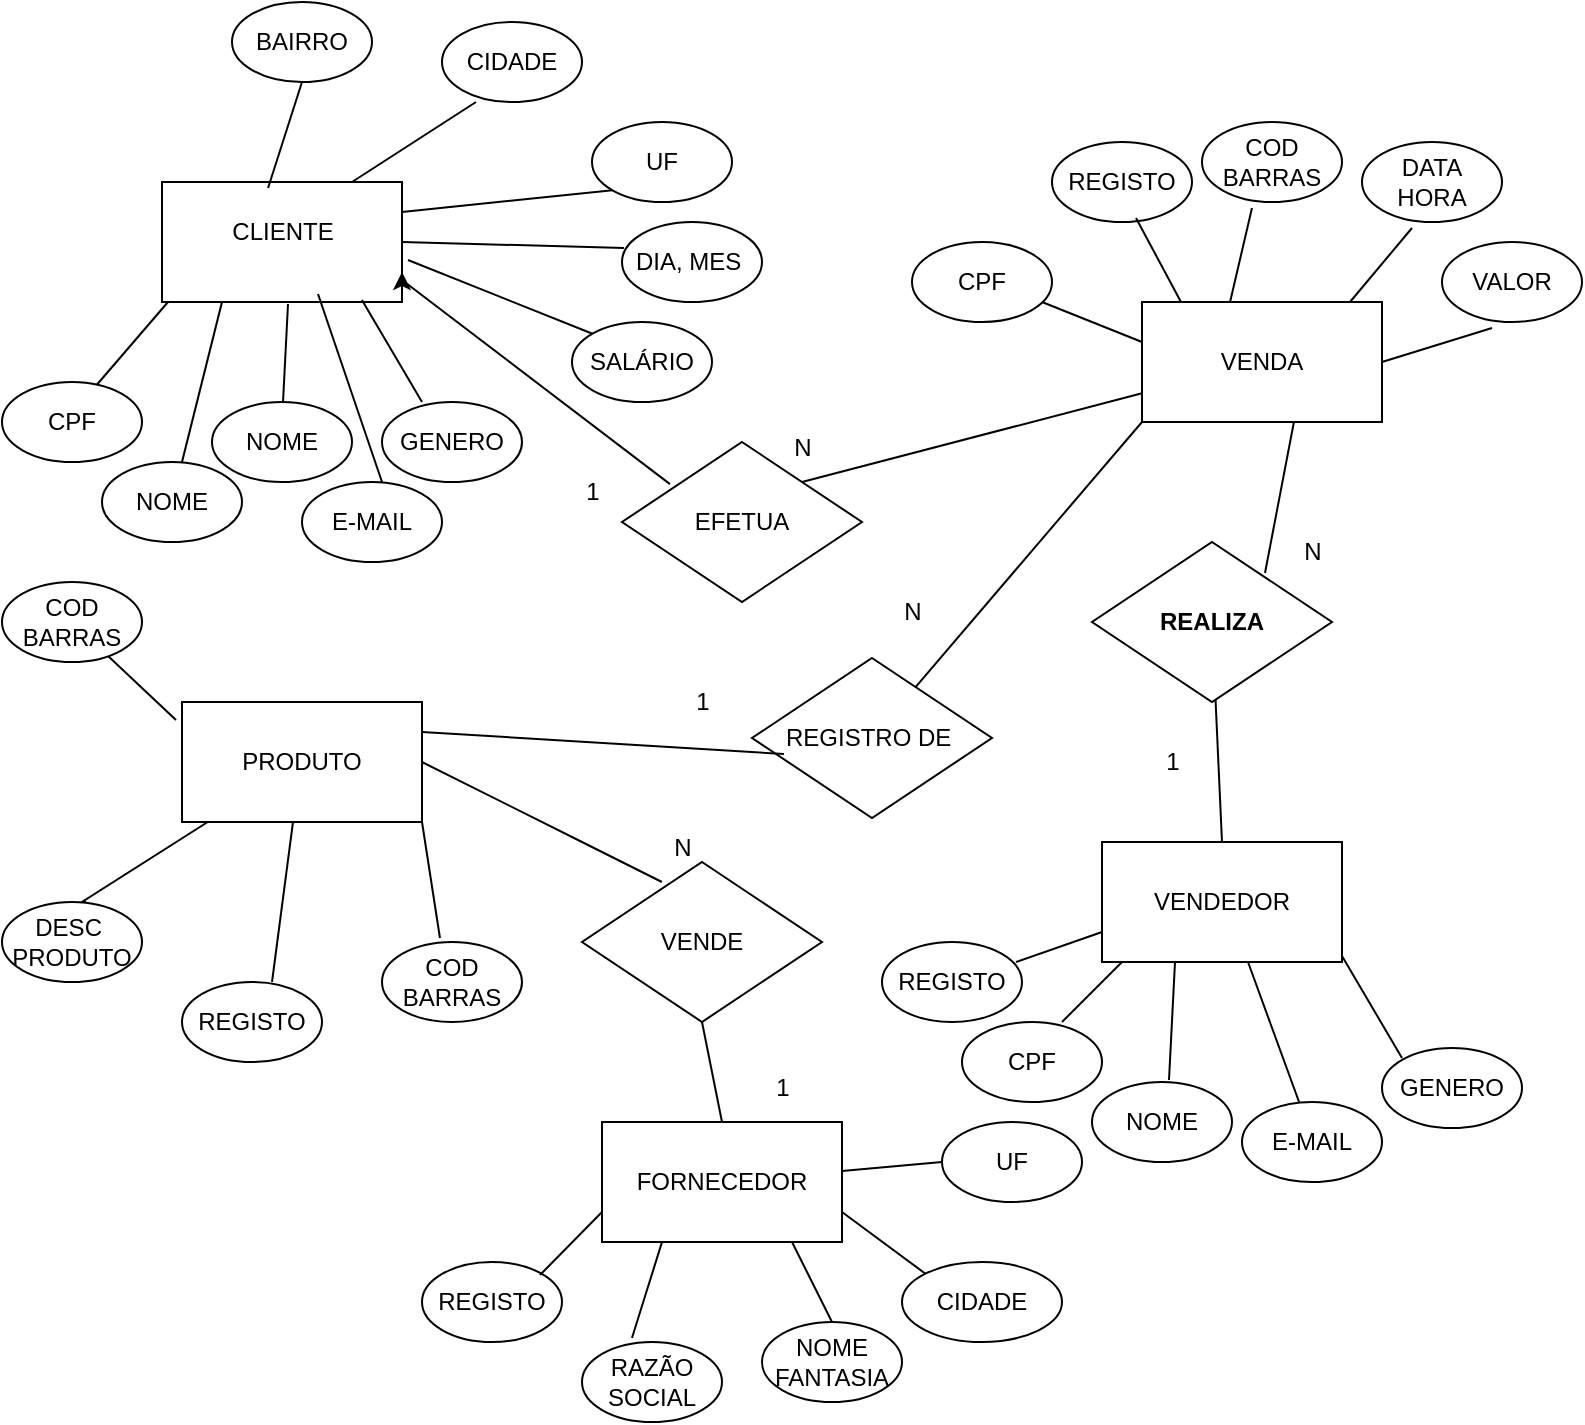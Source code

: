 <mxfile version="26.2.9">
  <diagram name="Página-1" id="Or7OsUSpsI3kQpraoIsM">
    <mxGraphModel dx="782" dy="508" grid="1" gridSize="10" guides="1" tooltips="1" connect="1" arrows="1" fold="1" page="1" pageScale="1" pageWidth="827" pageHeight="1169" math="0" shadow="0">
      <root>
        <mxCell id="0" />
        <mxCell id="1" parent="0" />
        <mxCell id="Zmecsm2M4eyjPaAXFzBf-1" value="" style="rounded=0;whiteSpace=wrap;html=1;" vertex="1" parent="1">
          <mxGeometry x="100" y="90" width="120" height="60" as="geometry" />
        </mxCell>
        <mxCell id="Zmecsm2M4eyjPaAXFzBf-2" value="CLIENTE" style="text;html=1;align=center;verticalAlign=middle;resizable=0;points=[];autosize=1;strokeColor=none;fillColor=none;" vertex="1" parent="1">
          <mxGeometry x="125" y="100" width="70" height="30" as="geometry" />
        </mxCell>
        <mxCell id="Zmecsm2M4eyjPaAXFzBf-6" value="" style="endArrow=none;html=1;rounded=0;entryX=0.442;entryY=1.033;entryDx=0;entryDy=0;entryPerimeter=0;" edge="1" parent="1">
          <mxGeometry width="50" height="50" relative="1" as="geometry">
            <mxPoint x="60" y="200" as="sourcePoint" />
            <mxPoint x="103" y="150" as="targetPoint" />
          </mxGeometry>
        </mxCell>
        <mxCell id="Zmecsm2M4eyjPaAXFzBf-8" value="" style="endArrow=none;html=1;rounded=0;entryX=0.442;entryY=1.033;entryDx=0;entryDy=0;entryPerimeter=0;" edge="1" parent="1">
          <mxGeometry width="50" height="50" relative="1" as="geometry">
            <mxPoint x="110" y="230" as="sourcePoint" />
            <mxPoint x="130" y="150" as="targetPoint" />
          </mxGeometry>
        </mxCell>
        <mxCell id="Zmecsm2M4eyjPaAXFzBf-11" value="SALÁRIO" style="ellipse;whiteSpace=wrap;html=1;" vertex="1" parent="1">
          <mxGeometry x="305" y="160" width="70" height="40" as="geometry" />
        </mxCell>
        <mxCell id="Zmecsm2M4eyjPaAXFzBf-12" value="" style="endArrow=none;html=1;rounded=0;entryX=0.833;entryY=0.983;entryDx=0;entryDy=0;entryPerimeter=0;" edge="1" parent="1" target="Zmecsm2M4eyjPaAXFzBf-1">
          <mxGeometry width="50" height="50" relative="1" as="geometry">
            <mxPoint x="230" y="200" as="sourcePoint" />
            <mxPoint x="323" y="162" as="targetPoint" />
          </mxGeometry>
        </mxCell>
        <mxCell id="Zmecsm2M4eyjPaAXFzBf-15" value="" style="endArrow=none;html=1;rounded=0;entryX=1.025;entryY=0.65;entryDx=0;entryDy=0;exitX=0;exitY=0;exitDx=0;exitDy=0;entryPerimeter=0;" edge="1" parent="1" source="Zmecsm2M4eyjPaAXFzBf-11" target="Zmecsm2M4eyjPaAXFzBf-1">
          <mxGeometry width="50" height="50" relative="1" as="geometry">
            <mxPoint x="260" y="200" as="sourcePoint" />
            <mxPoint x="220" y="160" as="targetPoint" />
            <Array as="points" />
          </mxGeometry>
        </mxCell>
        <mxCell id="Zmecsm2M4eyjPaAXFzBf-16" value="" style="endArrow=none;html=1;rounded=0;entryX=0.442;entryY=1.033;entryDx=0;entryDy=0;entryPerimeter=0;" edge="1" parent="1">
          <mxGeometry width="50" height="50" relative="1" as="geometry">
            <mxPoint x="160" y="210" as="sourcePoint" />
            <mxPoint x="163" y="151" as="targetPoint" />
          </mxGeometry>
        </mxCell>
        <mxCell id="Zmecsm2M4eyjPaAXFzBf-17" value="" style="endArrow=none;html=1;rounded=0;entryX=0.65;entryY=0.933;entryDx=0;entryDy=0;entryPerimeter=0;" edge="1" parent="1" target="Zmecsm2M4eyjPaAXFzBf-1">
          <mxGeometry width="50" height="50" relative="1" as="geometry">
            <mxPoint x="210" y="240" as="sourcePoint" />
            <mxPoint x="233" y="150" as="targetPoint" />
          </mxGeometry>
        </mxCell>
        <mxCell id="Zmecsm2M4eyjPaAXFzBf-18" value="CPF" style="ellipse;whiteSpace=wrap;html=1;" vertex="1" parent="1">
          <mxGeometry x="20" y="190" width="70" height="40" as="geometry" />
        </mxCell>
        <mxCell id="Zmecsm2M4eyjPaAXFzBf-19" value="NOME" style="ellipse;whiteSpace=wrap;html=1;" vertex="1" parent="1">
          <mxGeometry x="70" y="230" width="70" height="40" as="geometry" />
        </mxCell>
        <mxCell id="Zmecsm2M4eyjPaAXFzBf-20" value="NOME" style="ellipse;whiteSpace=wrap;html=1;" vertex="1" parent="1">
          <mxGeometry x="125" y="200" width="70" height="40" as="geometry" />
        </mxCell>
        <mxCell id="Zmecsm2M4eyjPaAXFzBf-21" value="E-MAIL" style="ellipse;whiteSpace=wrap;html=1;" vertex="1" parent="1">
          <mxGeometry x="170" y="240" width="70" height="40" as="geometry" />
        </mxCell>
        <mxCell id="Zmecsm2M4eyjPaAXFzBf-22" value="GENERO" style="ellipse;whiteSpace=wrap;html=1;" vertex="1" parent="1">
          <mxGeometry x="210" y="200" width="70" height="40" as="geometry" />
        </mxCell>
        <mxCell id="Zmecsm2M4eyjPaAXFzBf-24" value="DIA, MES&amp;nbsp;" style="ellipse;whiteSpace=wrap;html=1;" vertex="1" parent="1">
          <mxGeometry x="330" y="110" width="70" height="40" as="geometry" />
        </mxCell>
        <mxCell id="Zmecsm2M4eyjPaAXFzBf-25" value="UF" style="ellipse;whiteSpace=wrap;html=1;" vertex="1" parent="1">
          <mxGeometry x="315" y="60" width="70" height="40" as="geometry" />
        </mxCell>
        <mxCell id="Zmecsm2M4eyjPaAXFzBf-26" value="BAIRRO" style="ellipse;whiteSpace=wrap;html=1;" vertex="1" parent="1">
          <mxGeometry x="135" width="70" height="40" as="geometry" />
        </mxCell>
        <mxCell id="Zmecsm2M4eyjPaAXFzBf-27" value="CIDADE" style="ellipse;whiteSpace=wrap;html=1;" vertex="1" parent="1">
          <mxGeometry x="240" y="10" width="70" height="40" as="geometry" />
        </mxCell>
        <mxCell id="Zmecsm2M4eyjPaAXFzBf-28" value="" style="endArrow=none;html=1;rounded=0;entryX=1;entryY=0.5;entryDx=0;entryDy=0;exitX=0.014;exitY=0.325;exitDx=0;exitDy=0;exitPerimeter=0;" edge="1" parent="1" source="Zmecsm2M4eyjPaAXFzBf-24" target="Zmecsm2M4eyjPaAXFzBf-1">
          <mxGeometry width="50" height="50" relative="1" as="geometry">
            <mxPoint x="240" y="210" as="sourcePoint" />
            <mxPoint x="210" y="159" as="targetPoint" />
            <Array as="points" />
          </mxGeometry>
        </mxCell>
        <mxCell id="Zmecsm2M4eyjPaAXFzBf-29" value="" style="endArrow=none;html=1;rounded=0;entryX=1;entryY=0.25;entryDx=0;entryDy=0;exitX=0;exitY=1;exitDx=0;exitDy=0;" edge="1" parent="1" source="Zmecsm2M4eyjPaAXFzBf-25" target="Zmecsm2M4eyjPaAXFzBf-1">
          <mxGeometry width="50" height="50" relative="1" as="geometry">
            <mxPoint x="331" y="153" as="sourcePoint" />
            <mxPoint x="230" y="130" as="targetPoint" />
            <Array as="points" />
          </mxGeometry>
        </mxCell>
        <mxCell id="Zmecsm2M4eyjPaAXFzBf-31" value="" style="endArrow=none;html=1;rounded=0;entryX=0.567;entryY=0;entryDx=0;entryDy=0;entryPerimeter=0;" edge="1" parent="1">
          <mxGeometry width="50" height="50" relative="1" as="geometry">
            <mxPoint x="257" y="50" as="sourcePoint" />
            <mxPoint x="195" y="90" as="targetPoint" />
            <Array as="points">
              <mxPoint x="257" y="50" />
            </Array>
          </mxGeometry>
        </mxCell>
        <mxCell id="Zmecsm2M4eyjPaAXFzBf-33" value="VENDA" style="rounded=0;whiteSpace=wrap;html=1;" vertex="1" parent="1">
          <mxGeometry x="590" y="150" width="120" height="60" as="geometry" />
        </mxCell>
        <mxCell id="Zmecsm2M4eyjPaAXFzBf-34" value="PRODUTO" style="rounded=0;whiteSpace=wrap;html=1;" vertex="1" parent="1">
          <mxGeometry x="110" y="350" width="120" height="60" as="geometry" />
        </mxCell>
        <mxCell id="Zmecsm2M4eyjPaAXFzBf-35" value="FORNECEDOR" style="rounded=0;whiteSpace=wrap;html=1;" vertex="1" parent="1">
          <mxGeometry x="320" y="560" width="120" height="60" as="geometry" />
        </mxCell>
        <mxCell id="Zmecsm2M4eyjPaAXFzBf-38" value="" style="endArrow=none;html=1;rounded=0;entryX=-0.025;entryY=0.15;entryDx=0;entryDy=0;entryPerimeter=0;" edge="1" parent="1" source="Zmecsm2M4eyjPaAXFzBf-41" target="Zmecsm2M4eyjPaAXFzBf-34">
          <mxGeometry width="50" height="50" relative="1" as="geometry">
            <mxPoint x="60" y="470" as="sourcePoint" />
            <mxPoint x="80" y="390" as="targetPoint" />
          </mxGeometry>
        </mxCell>
        <mxCell id="Zmecsm2M4eyjPaAXFzBf-39" value="" style="endArrow=none;html=1;rounded=0;exitX=0.6;exitY=0;exitDx=0;exitDy=0;exitPerimeter=0;" edge="1" parent="1" source="Zmecsm2M4eyjPaAXFzBf-42" target="Zmecsm2M4eyjPaAXFzBf-34">
          <mxGeometry width="50" height="50" relative="1" as="geometry">
            <mxPoint x="137" y="490" as="sourcePoint" />
            <mxPoint x="140" y="431" as="targetPoint" />
            <Array as="points">
              <mxPoint x="60" y="450" />
            </Array>
          </mxGeometry>
        </mxCell>
        <mxCell id="Zmecsm2M4eyjPaAXFzBf-40" value="" style="endArrow=none;html=1;rounded=0;exitX=0.333;exitY=0.125;exitDx=0;exitDy=0;exitPerimeter=0;entryX=1;entryY=0.5;entryDx=0;entryDy=0;" edge="1" parent="1" source="Zmecsm2M4eyjPaAXFzBf-49" target="Zmecsm2M4eyjPaAXFzBf-34">
          <mxGeometry width="50" height="50" relative="1" as="geometry">
            <mxPoint x="360" y="420" as="sourcePoint" />
            <mxPoint x="120" y="410" as="targetPoint" />
            <Array as="points">
              <mxPoint x="310" y="420" />
            </Array>
          </mxGeometry>
        </mxCell>
        <mxCell id="Zmecsm2M4eyjPaAXFzBf-41" value="COD BARRAS" style="ellipse;whiteSpace=wrap;html=1;" vertex="1" parent="1">
          <mxGeometry x="20" y="290" width="70" height="40" as="geometry" />
        </mxCell>
        <mxCell id="Zmecsm2M4eyjPaAXFzBf-42" value="DESC&amp;nbsp;&lt;div&gt;PRODUTO&lt;/div&gt;" style="ellipse;whiteSpace=wrap;html=1;" vertex="1" parent="1">
          <mxGeometry x="20" y="450" width="70" height="40" as="geometry" />
        </mxCell>
        <mxCell id="Zmecsm2M4eyjPaAXFzBf-43" value="REGISTO" style="ellipse;whiteSpace=wrap;html=1;" vertex="1" parent="1">
          <mxGeometry x="110" y="490" width="70" height="40" as="geometry" />
        </mxCell>
        <mxCell id="Zmecsm2M4eyjPaAXFzBf-45" value="" style="endArrow=none;html=1;rounded=0;entryX=1;entryY=1;entryDx=0;entryDy=0;exitX=0.414;exitY=-0.05;exitDx=0;exitDy=0;exitPerimeter=0;" edge="1" parent="1" source="Zmecsm2M4eyjPaAXFzBf-46" target="Zmecsm2M4eyjPaAXFzBf-34">
          <mxGeometry width="50" height="50" relative="1" as="geometry">
            <mxPoint x="307" y="490" as="sourcePoint" />
            <mxPoint x="390" y="400" as="targetPoint" />
            <Array as="points">
              <mxPoint x="230" y="410" />
            </Array>
          </mxGeometry>
        </mxCell>
        <mxCell id="Zmecsm2M4eyjPaAXFzBf-46" value="COD BARRAS" style="ellipse;whiteSpace=wrap;html=1;" vertex="1" parent="1">
          <mxGeometry x="210" y="470" width="70" height="40" as="geometry" />
        </mxCell>
        <mxCell id="Zmecsm2M4eyjPaAXFzBf-49" value="VENDE" style="rhombus;whiteSpace=wrap;html=1;" vertex="1" parent="1">
          <mxGeometry x="310" y="430" width="120" height="80" as="geometry" />
        </mxCell>
        <mxCell id="Zmecsm2M4eyjPaAXFzBf-52" value="REGISTO" style="ellipse;whiteSpace=wrap;html=1;" vertex="1" parent="1">
          <mxGeometry x="230" y="630" width="70" height="40" as="geometry" />
        </mxCell>
        <mxCell id="Zmecsm2M4eyjPaAXFzBf-54" value="RAZÃO SOCIAL" style="ellipse;whiteSpace=wrap;html=1;" vertex="1" parent="1">
          <mxGeometry x="310" y="670" width="70" height="40" as="geometry" />
        </mxCell>
        <mxCell id="Zmecsm2M4eyjPaAXFzBf-59" style="edgeStyle=orthogonalEdgeStyle;rounded=0;orthogonalLoop=1;jettySize=auto;html=1;exitX=1;exitY=0.5;exitDx=0;exitDy=0;" edge="1" parent="1" source="Zmecsm2M4eyjPaAXFzBf-55">
          <mxGeometry relative="1" as="geometry">
            <mxPoint x="540" y="650" as="targetPoint" />
          </mxGeometry>
        </mxCell>
        <mxCell id="Zmecsm2M4eyjPaAXFzBf-55" value="CIDADE" style="ellipse;whiteSpace=wrap;html=1;" vertex="1" parent="1">
          <mxGeometry x="470" y="630" width="80" height="40" as="geometry" />
        </mxCell>
        <mxCell id="Zmecsm2M4eyjPaAXFzBf-56" value="UF" style="ellipse;whiteSpace=wrap;html=1;" vertex="1" parent="1">
          <mxGeometry x="490" y="560" width="70" height="40" as="geometry" />
        </mxCell>
        <mxCell id="Zmecsm2M4eyjPaAXFzBf-58" value="NOME FANTASIA" style="ellipse;whiteSpace=wrap;html=1;" vertex="1" parent="1">
          <mxGeometry x="400" y="660" width="70" height="40" as="geometry" />
        </mxCell>
        <mxCell id="Zmecsm2M4eyjPaAXFzBf-60" value="" style="endArrow=none;html=1;rounded=0;entryX=0;entryY=0.75;entryDx=0;entryDy=0;" edge="1" parent="1" target="Zmecsm2M4eyjPaAXFzBf-35">
          <mxGeometry width="50" height="50" relative="1" as="geometry">
            <mxPoint x="289" y="636.5" as="sourcePoint" />
            <mxPoint x="300" y="543.5" as="targetPoint" />
          </mxGeometry>
        </mxCell>
        <mxCell id="Zmecsm2M4eyjPaAXFzBf-61" value="" style="endArrow=none;html=1;rounded=0;entryX=0.25;entryY=1;entryDx=0;entryDy=0;exitX=0.357;exitY=-0.05;exitDx=0;exitDy=0;exitPerimeter=0;" edge="1" parent="1" source="Zmecsm2M4eyjPaAXFzBf-54" target="Zmecsm2M4eyjPaAXFzBf-35">
          <mxGeometry width="50" height="50" relative="1" as="geometry">
            <mxPoint x="299" y="646.5" as="sourcePoint" />
            <mxPoint x="330" y="615" as="targetPoint" />
          </mxGeometry>
        </mxCell>
        <mxCell id="Zmecsm2M4eyjPaAXFzBf-62" value="" style="endArrow=none;html=1;rounded=0;entryX=0.25;entryY=1;entryDx=0;entryDy=0;exitX=0.5;exitY=0;exitDx=0;exitDy=0;" edge="1" parent="1" source="Zmecsm2M4eyjPaAXFzBf-58">
          <mxGeometry width="50" height="50" relative="1" as="geometry">
            <mxPoint x="400" y="668" as="sourcePoint" />
            <mxPoint x="415" y="620" as="targetPoint" />
          </mxGeometry>
        </mxCell>
        <mxCell id="Zmecsm2M4eyjPaAXFzBf-64" value="" style="endArrow=none;html=1;rounded=0;" edge="1" parent="1" target="Zmecsm2M4eyjPaAXFzBf-35">
          <mxGeometry width="50" height="50" relative="1" as="geometry">
            <mxPoint x="490" y="580" as="sourcePoint" />
            <mxPoint x="425" y="630" as="targetPoint" />
            <Array as="points" />
          </mxGeometry>
        </mxCell>
        <mxCell id="Zmecsm2M4eyjPaAXFzBf-65" value="" style="endArrow=none;html=1;rounded=0;exitX=0;exitY=0;exitDx=0;exitDy=0;entryX=1;entryY=0.75;entryDx=0;entryDy=0;" edge="1" parent="1" source="Zmecsm2M4eyjPaAXFzBf-55" target="Zmecsm2M4eyjPaAXFzBf-35">
          <mxGeometry width="50" height="50" relative="1" as="geometry">
            <mxPoint x="500" y="590" as="sourcePoint" />
            <mxPoint x="450" y="595" as="targetPoint" />
            <Array as="points" />
          </mxGeometry>
        </mxCell>
        <mxCell id="Zmecsm2M4eyjPaAXFzBf-67" value="" style="endArrow=none;html=1;rounded=0;entryX=0.442;entryY=1.017;entryDx=0;entryDy=0;entryPerimeter=0;" edge="1" parent="1">
          <mxGeometry width="50" height="50" relative="1" as="geometry">
            <mxPoint x="155" y="490" as="sourcePoint" />
            <mxPoint x="165.5" y="410" as="targetPoint" />
          </mxGeometry>
        </mxCell>
        <mxCell id="Zmecsm2M4eyjPaAXFzBf-68" value="" style="endArrow=none;html=1;rounded=0;exitX=0.5;exitY=0;exitDx=0;exitDy=0;entryX=0.5;entryY=1;entryDx=0;entryDy=0;" edge="1" parent="1" source="Zmecsm2M4eyjPaAXFzBf-35" target="Zmecsm2M4eyjPaAXFzBf-49">
          <mxGeometry width="50" height="50" relative="1" as="geometry">
            <mxPoint x="360" y="450" as="sourcePoint" />
            <mxPoint x="240" y="390" as="targetPoint" />
            <Array as="points" />
          </mxGeometry>
        </mxCell>
        <mxCell id="Zmecsm2M4eyjPaAXFzBf-69" value="1" style="text;html=1;align=center;verticalAlign=middle;resizable=0;points=[];autosize=1;strokeColor=none;fillColor=none;" vertex="1" parent="1">
          <mxGeometry x="395" y="528" width="30" height="30" as="geometry" />
        </mxCell>
        <mxCell id="Zmecsm2M4eyjPaAXFzBf-70" value="N" style="text;html=1;align=center;verticalAlign=middle;resizable=0;points=[];autosize=1;strokeColor=none;fillColor=none;" vertex="1" parent="1">
          <mxGeometry x="345" y="408" width="30" height="30" as="geometry" />
        </mxCell>
        <mxCell id="Zmecsm2M4eyjPaAXFzBf-71" value="VENDEDOR" style="rounded=0;whiteSpace=wrap;html=1;" vertex="1" parent="1">
          <mxGeometry x="570" y="420" width="120" height="60" as="geometry" />
        </mxCell>
        <mxCell id="Zmecsm2M4eyjPaAXFzBf-72" value="REALIZA" style="rhombus;whiteSpace=wrap;html=1;fontStyle=1" vertex="1" parent="1">
          <mxGeometry x="565" y="270" width="120" height="80" as="geometry" />
        </mxCell>
        <mxCell id="Zmecsm2M4eyjPaAXFzBf-73" value="1" style="text;html=1;align=center;verticalAlign=middle;resizable=0;points=[];autosize=1;strokeColor=none;fillColor=none;" vertex="1" parent="1">
          <mxGeometry x="590" y="365" width="30" height="30" as="geometry" />
        </mxCell>
        <mxCell id="Zmecsm2M4eyjPaAXFzBf-74" value="N" style="text;html=1;align=center;verticalAlign=middle;resizable=0;points=[];autosize=1;strokeColor=none;fillColor=none;" vertex="1" parent="1">
          <mxGeometry x="660" y="260" width="30" height="30" as="geometry" />
        </mxCell>
        <mxCell id="Zmecsm2M4eyjPaAXFzBf-75" value="REGISTRO DE&amp;nbsp;" style="rhombus;whiteSpace=wrap;html=1;" vertex="1" parent="1">
          <mxGeometry x="395" y="328" width="120" height="80" as="geometry" />
        </mxCell>
        <mxCell id="Zmecsm2M4eyjPaAXFzBf-76" value="" style="endArrow=none;html=1;rounded=0;entryX=0.833;entryY=0.983;entryDx=0;entryDy=0;entryPerimeter=0;" edge="1" parent="1">
          <mxGeometry width="50" height="50" relative="1" as="geometry">
            <mxPoint x="720" y="528" as="sourcePoint" />
            <mxPoint x="690" y="477" as="targetPoint" />
          </mxGeometry>
        </mxCell>
        <mxCell id="Zmecsm2M4eyjPaAXFzBf-77" value="" style="endArrow=none;html=1;rounded=0;entryX=0.442;entryY=1.033;entryDx=0;entryDy=0;entryPerimeter=0;" edge="1" parent="1">
          <mxGeometry width="50" height="50" relative="1" as="geometry">
            <mxPoint x="603.5" y="539" as="sourcePoint" />
            <mxPoint x="606.5" y="480" as="targetPoint" />
          </mxGeometry>
        </mxCell>
        <mxCell id="Zmecsm2M4eyjPaAXFzBf-78" value="" style="endArrow=none;html=1;rounded=0;entryX=0.65;entryY=0.933;entryDx=0;entryDy=0;entryPerimeter=0;" edge="1" parent="1">
          <mxGeometry width="50" height="50" relative="1" as="geometry">
            <mxPoint x="670" y="554" as="sourcePoint" />
            <mxPoint x="643" y="480" as="targetPoint" />
          </mxGeometry>
        </mxCell>
        <mxCell id="Zmecsm2M4eyjPaAXFzBf-79" value="NOME" style="ellipse;whiteSpace=wrap;html=1;" vertex="1" parent="1">
          <mxGeometry x="565" y="540" width="70" height="40" as="geometry" />
        </mxCell>
        <mxCell id="Zmecsm2M4eyjPaAXFzBf-80" value="E-MAIL" style="ellipse;whiteSpace=wrap;html=1;" vertex="1" parent="1">
          <mxGeometry x="640" y="550" width="70" height="40" as="geometry" />
        </mxCell>
        <mxCell id="Zmecsm2M4eyjPaAXFzBf-81" value="GENERO" style="ellipse;whiteSpace=wrap;html=1;" vertex="1" parent="1">
          <mxGeometry x="710" y="523" width="70" height="40" as="geometry" />
        </mxCell>
        <mxCell id="Zmecsm2M4eyjPaAXFzBf-82" value="REGISTO" style="ellipse;whiteSpace=wrap;html=1;" vertex="1" parent="1">
          <mxGeometry x="460" y="470" width="70" height="40" as="geometry" />
        </mxCell>
        <mxCell id="Zmecsm2M4eyjPaAXFzBf-83" value="" style="endArrow=none;html=1;rounded=0;entryX=0;entryY=0.75;entryDx=0;entryDy=0;exitX=0.957;exitY=0.25;exitDx=0;exitDy=0;exitPerimeter=0;" edge="1" parent="1" source="Zmecsm2M4eyjPaAXFzBf-82" target="Zmecsm2M4eyjPaAXFzBf-71">
          <mxGeometry width="50" height="50" relative="1" as="geometry">
            <mxPoint x="535" y="500" as="sourcePoint" />
            <mxPoint x="545.5" y="420" as="targetPoint" />
          </mxGeometry>
        </mxCell>
        <mxCell id="Zmecsm2M4eyjPaAXFzBf-84" value="" style="endArrow=none;html=1;rounded=0;" edge="1" parent="1">
          <mxGeometry width="50" height="50" relative="1" as="geometry">
            <mxPoint x="580" y="480" as="sourcePoint" />
            <mxPoint x="550" y="510" as="targetPoint" />
            <Array as="points" />
          </mxGeometry>
        </mxCell>
        <mxCell id="Zmecsm2M4eyjPaAXFzBf-85" value="CPF" style="ellipse;whiteSpace=wrap;html=1;" vertex="1" parent="1">
          <mxGeometry x="500" y="510" width="70" height="40" as="geometry" />
        </mxCell>
        <mxCell id="Zmecsm2M4eyjPaAXFzBf-87" value="" style="endArrow=none;html=1;rounded=0;exitX=0.133;exitY=0.6;exitDx=0;exitDy=0;exitPerimeter=0;entryX=1;entryY=0.25;entryDx=0;entryDy=0;" edge="1" parent="1" source="Zmecsm2M4eyjPaAXFzBf-75" target="Zmecsm2M4eyjPaAXFzBf-34">
          <mxGeometry width="50" height="50" relative="1" as="geometry">
            <mxPoint x="360" y="450" as="sourcePoint" />
            <mxPoint x="240" y="390" as="targetPoint" />
            <Array as="points" />
          </mxGeometry>
        </mxCell>
        <mxCell id="Zmecsm2M4eyjPaAXFzBf-88" value="" style="endArrow=none;html=1;rounded=0;entryX=0;entryY=1;entryDx=0;entryDy=0;" edge="1" parent="1" source="Zmecsm2M4eyjPaAXFzBf-75" target="Zmecsm2M4eyjPaAXFzBf-33">
          <mxGeometry width="50" height="50" relative="1" as="geometry">
            <mxPoint x="386" y="316" as="sourcePoint" />
            <mxPoint x="240" y="375" as="targetPoint" />
            <Array as="points" />
          </mxGeometry>
        </mxCell>
        <mxCell id="Zmecsm2M4eyjPaAXFzBf-89" value="1" style="text;html=1;align=center;verticalAlign=middle;resizable=0;points=[];autosize=1;strokeColor=none;fillColor=none;" vertex="1" parent="1">
          <mxGeometry x="355" y="335" width="30" height="30" as="geometry" />
        </mxCell>
        <mxCell id="Zmecsm2M4eyjPaAXFzBf-90" value="N" style="text;html=1;align=center;verticalAlign=middle;resizable=0;points=[];autosize=1;strokeColor=none;fillColor=none;" vertex="1" parent="1">
          <mxGeometry x="460" y="290" width="30" height="30" as="geometry" />
        </mxCell>
        <mxCell id="Zmecsm2M4eyjPaAXFzBf-91" value="" style="endArrow=none;html=1;rounded=0;exitX=0.5;exitY=0;exitDx=0;exitDy=0;" edge="1" parent="1" source="Zmecsm2M4eyjPaAXFzBf-71" target="Zmecsm2M4eyjPaAXFzBf-72">
          <mxGeometry width="50" height="50" relative="1" as="geometry">
            <mxPoint x="360" y="450" as="sourcePoint" />
            <mxPoint x="240" y="390" as="targetPoint" />
            <Array as="points" />
          </mxGeometry>
        </mxCell>
        <mxCell id="Zmecsm2M4eyjPaAXFzBf-92" value="" style="endArrow=none;html=1;rounded=0;exitX=0.5;exitY=0;exitDx=0;exitDy=0;entryX=0.633;entryY=1;entryDx=0;entryDy=0;entryPerimeter=0;" edge="1" parent="1" target="Zmecsm2M4eyjPaAXFzBf-33">
          <mxGeometry width="50" height="50" relative="1" as="geometry">
            <mxPoint x="651.5" y="285.5" as="sourcePoint" />
            <mxPoint x="648.5" y="214.5" as="targetPoint" />
            <Array as="points" />
          </mxGeometry>
        </mxCell>
        <mxCell id="Zmecsm2M4eyjPaAXFzBf-93" value="" style="endArrow=none;html=1;rounded=0;entryX=0.442;entryY=1.033;entryDx=0;entryDy=0;entryPerimeter=0;" edge="1" parent="1">
          <mxGeometry width="50" height="50" relative="1" as="geometry">
            <mxPoint x="540" y="150" as="sourcePoint" />
            <mxPoint x="590" y="170" as="targetPoint" />
          </mxGeometry>
        </mxCell>
        <mxCell id="Zmecsm2M4eyjPaAXFzBf-94" value="CPF" style="ellipse;whiteSpace=wrap;html=1;" vertex="1" parent="1">
          <mxGeometry x="475" y="120" width="70" height="40" as="geometry" />
        </mxCell>
        <mxCell id="Zmecsm2M4eyjPaAXFzBf-95" value="REGISTO" style="ellipse;whiteSpace=wrap;html=1;" vertex="1" parent="1">
          <mxGeometry x="545" y="70" width="70" height="40" as="geometry" />
        </mxCell>
        <mxCell id="Zmecsm2M4eyjPaAXFzBf-97" value="COD BARRAS" style="ellipse;whiteSpace=wrap;html=1;" vertex="1" parent="1">
          <mxGeometry x="620" y="60" width="70" height="40" as="geometry" />
        </mxCell>
        <mxCell id="Zmecsm2M4eyjPaAXFzBf-98" value="" style="endArrow=none;html=1;rounded=0;entryX=0.6;entryY=0.95;entryDx=0;entryDy=0;entryPerimeter=0;" edge="1" parent="1" target="Zmecsm2M4eyjPaAXFzBf-95">
          <mxGeometry width="50" height="50" relative="1" as="geometry">
            <mxPoint x="609.5" y="150" as="sourcePoint" />
            <mxPoint x="620" y="70" as="targetPoint" />
          </mxGeometry>
        </mxCell>
        <mxCell id="Zmecsm2M4eyjPaAXFzBf-101" value="" style="endArrow=none;html=1;rounded=0;entryX=0.357;entryY=1.075;entryDx=0;entryDy=0;entryPerimeter=0;exitX=0.367;exitY=0;exitDx=0;exitDy=0;exitPerimeter=0;" edge="1" parent="1" source="Zmecsm2M4eyjPaAXFzBf-33" target="Zmecsm2M4eyjPaAXFzBf-97">
          <mxGeometry width="50" height="50" relative="1" as="geometry">
            <mxPoint x="619.5" y="160" as="sourcePoint" />
            <mxPoint x="597" y="118" as="targetPoint" />
            <Array as="points" />
          </mxGeometry>
        </mxCell>
        <mxCell id="Zmecsm2M4eyjPaAXFzBf-102" value="DATA&lt;div&gt;HORA&lt;/div&gt;" style="ellipse;whiteSpace=wrap;html=1;" vertex="1" parent="1">
          <mxGeometry x="700" y="70" width="70" height="40" as="geometry" />
        </mxCell>
        <mxCell id="Zmecsm2M4eyjPaAXFzBf-103" value="" style="endArrow=none;html=1;rounded=0;entryX=0.357;entryY=1.075;entryDx=0;entryDy=0;entryPerimeter=0;exitX=0.367;exitY=0;exitDx=0;exitDy=0;exitPerimeter=0;" edge="1" parent="1" target="Zmecsm2M4eyjPaAXFzBf-102">
          <mxGeometry width="50" height="50" relative="1" as="geometry">
            <mxPoint x="694" y="150" as="sourcePoint" />
            <mxPoint x="657" y="118" as="targetPoint" />
            <Array as="points" />
          </mxGeometry>
        </mxCell>
        <mxCell id="Zmecsm2M4eyjPaAXFzBf-104" value="VALOR" style="ellipse;whiteSpace=wrap;html=1;" vertex="1" parent="1">
          <mxGeometry x="740" y="120" width="70" height="40" as="geometry" />
        </mxCell>
        <mxCell id="Zmecsm2M4eyjPaAXFzBf-105" value="" style="endArrow=none;html=1;rounded=0;entryX=0.357;entryY=1.075;entryDx=0;entryDy=0;entryPerimeter=0;exitX=1;exitY=0.5;exitDx=0;exitDy=0;" edge="1" parent="1" target="Zmecsm2M4eyjPaAXFzBf-104" source="Zmecsm2M4eyjPaAXFzBf-33">
          <mxGeometry width="50" height="50" relative="1" as="geometry">
            <mxPoint x="720" y="170" as="sourcePoint" />
            <mxPoint x="667" y="158" as="targetPoint" />
            <Array as="points" />
          </mxGeometry>
        </mxCell>
        <mxCell id="Zmecsm2M4eyjPaAXFzBf-106" value="EFETUA" style="rhombus;whiteSpace=wrap;html=1;" vertex="1" parent="1">
          <mxGeometry x="330" y="220" width="120" height="80" as="geometry" />
        </mxCell>
        <mxCell id="Zmecsm2M4eyjPaAXFzBf-109" value="" style="endArrow=none;html=1;rounded=0;exitX=0.2;exitY=0.263;exitDx=0;exitDy=0;exitPerimeter=0;entryX=1;entryY=0.25;entryDx=0;entryDy=0;" edge="1" parent="1" source="Zmecsm2M4eyjPaAXFzBf-106">
          <mxGeometry width="50" height="50" relative="1" as="geometry">
            <mxPoint x="401" y="150" as="sourcePoint" />
            <mxPoint x="220" y="139" as="targetPoint" />
            <Array as="points" />
          </mxGeometry>
        </mxCell>
        <mxCell id="Zmecsm2M4eyjPaAXFzBf-110" value="" style="endArrow=none;html=1;rounded=0;entryX=1;entryY=0;entryDx=0;entryDy=0;" edge="1" parent="1" source="Zmecsm2M4eyjPaAXFzBf-33" target="Zmecsm2M4eyjPaAXFzBf-106">
          <mxGeometry width="50" height="50" relative="1" as="geometry">
            <mxPoint x="379" y="261" as="sourcePoint" />
            <mxPoint x="230" y="149" as="targetPoint" />
            <Array as="points" />
          </mxGeometry>
        </mxCell>
        <mxCell id="Zmecsm2M4eyjPaAXFzBf-112" value="" style="endArrow=none;html=1;rounded=0;entryX=0.5;entryY=1;entryDx=0;entryDy=0;exitX=0.442;exitY=0.05;exitDx=0;exitDy=0;exitPerimeter=0;" edge="1" parent="1" source="Zmecsm2M4eyjPaAXFzBf-1" target="Zmecsm2M4eyjPaAXFzBf-26">
          <mxGeometry width="50" height="50" relative="1" as="geometry">
            <mxPoint x="170" y="220" as="sourcePoint" />
            <mxPoint x="173" y="161" as="targetPoint" />
            <Array as="points">
              <mxPoint x="170" y="40" />
            </Array>
          </mxGeometry>
        </mxCell>
        <mxCell id="Zmecsm2M4eyjPaAXFzBf-113" style="edgeStyle=orthogonalEdgeStyle;rounded=0;orthogonalLoop=1;jettySize=auto;html=1;exitX=1;exitY=1;exitDx=0;exitDy=0;entryX=1;entryY=0.75;entryDx=0;entryDy=0;" edge="1" parent="1" source="Zmecsm2M4eyjPaAXFzBf-1" target="Zmecsm2M4eyjPaAXFzBf-1">
          <mxGeometry relative="1" as="geometry" />
        </mxCell>
        <mxCell id="Zmecsm2M4eyjPaAXFzBf-114" value="1" style="text;html=1;align=center;verticalAlign=middle;resizable=0;points=[];autosize=1;strokeColor=none;fillColor=none;" vertex="1" parent="1">
          <mxGeometry x="300" y="230" width="30" height="30" as="geometry" />
        </mxCell>
        <mxCell id="Zmecsm2M4eyjPaAXFzBf-115" value="N" style="text;html=1;align=center;verticalAlign=middle;resizable=0;points=[];autosize=1;strokeColor=none;fillColor=none;" vertex="1" parent="1">
          <mxGeometry x="405" y="208" width="30" height="30" as="geometry" />
        </mxCell>
      </root>
    </mxGraphModel>
  </diagram>
</mxfile>
